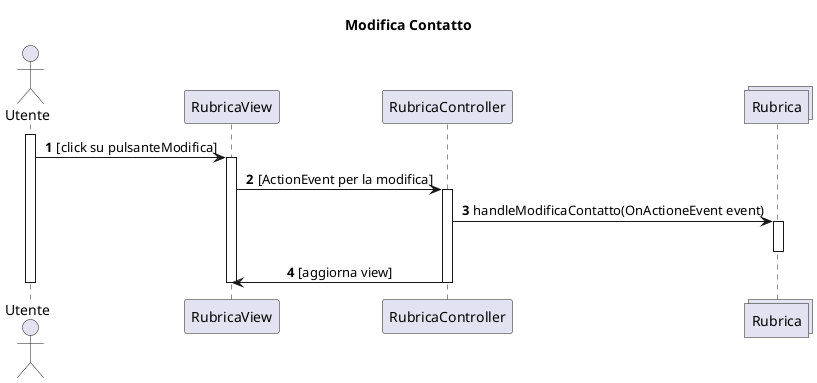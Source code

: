 @startuml
title Modifica Contatto
autonumber
actor Utente
participant RubricaView
participant RubricaController
collections Rubrica
activate Utente
skinparam sequenceMessageAlign center
Utente->RubricaView: [click su pulsanteModifica]
activate RubricaView
RubricaView->RubricaController:[ActionEvent per la modifica]
activate RubricaController
RubricaController -> Rubrica:handleModificaContatto(OnActioneEvent event)
activate Rubrica
deactivate Rubrica
RubricaController->RubricaView:[aggiorna view]
deactivate RubricaController
deactivate RubricaView
deactivate Utente

@enduml
